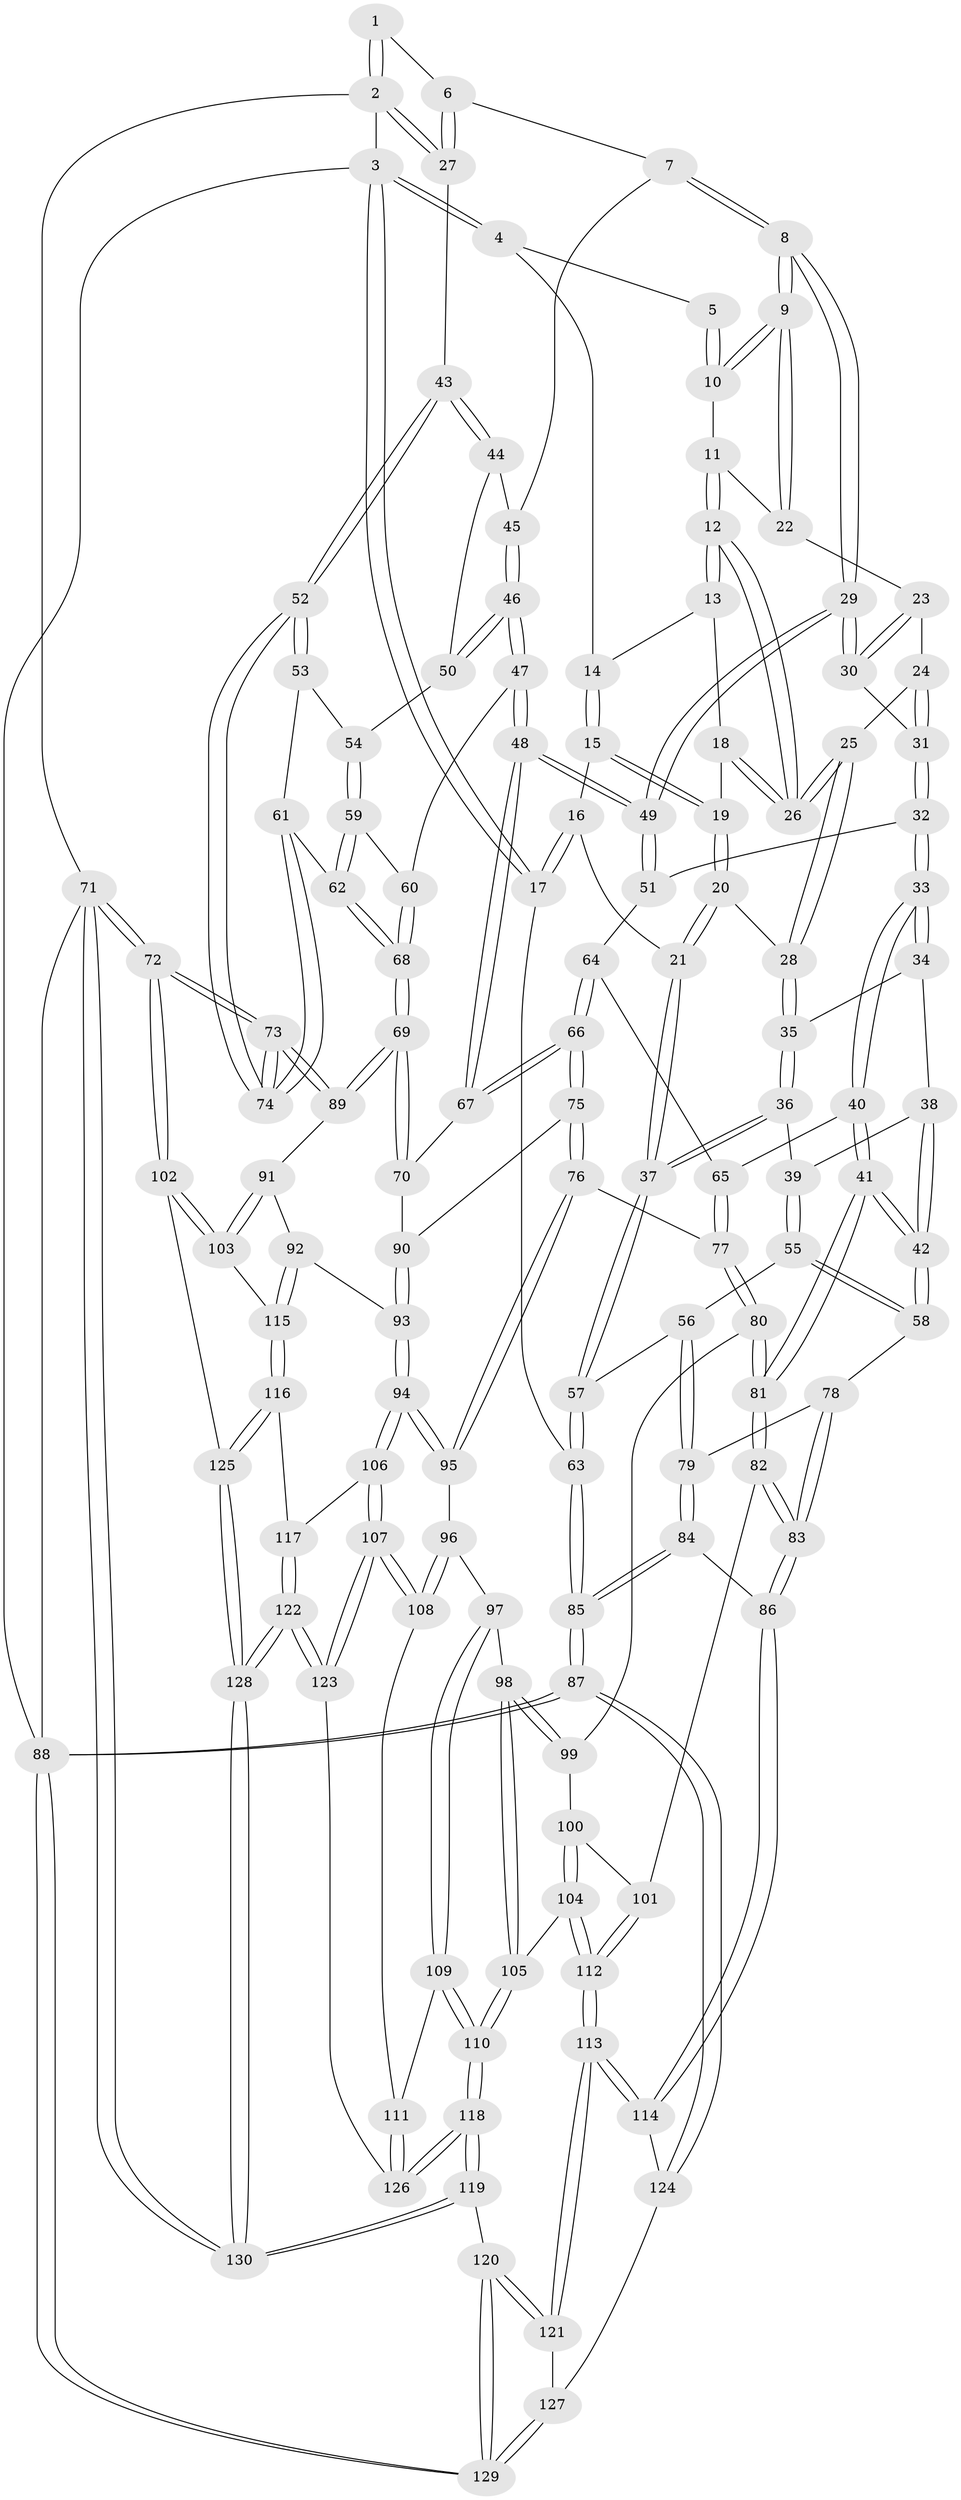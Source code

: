 // Generated by graph-tools (version 1.1) at 2025/27/03/15/25 16:27:57]
// undirected, 130 vertices, 322 edges
graph export_dot {
graph [start="1"]
  node [color=gray90,style=filled];
  1 [pos="+0.7208264873484168+0"];
  2 [pos="+1+0"];
  3 [pos="+0+0"];
  4 [pos="+0.26895367183039526+0"];
  5 [pos="+0.5895502707923312+0"];
  6 [pos="+0.7849388093847267+0.1031102479749639"];
  7 [pos="+0.7582310573488251+0.2145114997228746"];
  8 [pos="+0.75482288102399+0.2161565023512976"];
  9 [pos="+0.700494138668961+0.18852354141719468"];
  10 [pos="+0.5409780378896647+0.06685663517102776"];
  11 [pos="+0.5222273213281363+0.07917562006266278"];
  12 [pos="+0.42132454003658276+0.13475188014861644"];
  13 [pos="+0.32404936685326713+0"];
  14 [pos="+0.27005441554812115+0"];
  15 [pos="+0.17448964145341628+0.0684774737818896"];
  16 [pos="+0.12905300717559715+0.0783132282835132"];
  17 [pos="+0+0"];
  18 [pos="+0.2614123848423633+0.16589388439971778"];
  19 [pos="+0.21298852332417767+0.17511353795557824"];
  20 [pos="+0.2025245527875749+0.19622915569483684"];
  21 [pos="+0+0.2928014813026305"];
  22 [pos="+0.5508750316262704+0.1987873933769975"];
  23 [pos="+0.4773218886700473+0.22578555759722316"];
  24 [pos="+0.4251588188887925+0.2155085378413462"];
  25 [pos="+0.4110905814152121+0.18979440204745593"];
  26 [pos="+0.4086705762086343+0.17892322483028833"];
  27 [pos="+1+0"];
  28 [pos="+0.2549727579556954+0.297818680072665"];
  29 [pos="+0.6777897027766879+0.32774079531088846"];
  30 [pos="+0.6385356494259169+0.3226962224250199"];
  31 [pos="+0.41943591242128275+0.36652859978194025"];
  32 [pos="+0.4058997898338896+0.39210712329520564"];
  33 [pos="+0.3891768222927689+0.4004036275992929"];
  34 [pos="+0.2640429190557686+0.3173184992124723"];
  35 [pos="+0.25494194841872386+0.3041090996204446"];
  36 [pos="+0.10139698739457514+0.3679212729321873"];
  37 [pos="+0+0.2962833521848514"];
  38 [pos="+0.23863344921430077+0.3787518671212428"];
  39 [pos="+0.14088967125664156+0.41496670920257955"];
  40 [pos="+0.32054891228791854+0.4993053859833536"];
  41 [pos="+0.29826176916882463+0.5157355594793321"];
  42 [pos="+0.2828656250099121+0.512782759786029"];
  43 [pos="+1+0.21359865126426172"];
  44 [pos="+0.9127165849898018+0.26868429857128956"];
  45 [pos="+0.8153826228630388+0.23785611405162835"];
  46 [pos="+0.8353906367591712+0.4620272525415201"];
  47 [pos="+0.8289824457475027+0.4682129046304786"];
  48 [pos="+0.6798412549201653+0.4667567808096572"];
  49 [pos="+0.6747973774181261+0.41647585422606287"];
  50 [pos="+0.9085608657709203+0.4183826473440428"];
  51 [pos="+0.43424060832551153+0.41380618534798286"];
  52 [pos="+1+0.3767519691316231"];
  53 [pos="+0.9698164317201885+0.45282396354197135"];
  54 [pos="+0.9358307608206813+0.44811460128706737"];
  55 [pos="+0.14454889793762635+0.42182003695966314"];
  56 [pos="+0.07349896201447642+0.5476135338783609"];
  57 [pos="+0+0.303991937302311"];
  58 [pos="+0.23703699989603375+0.5114497015066033"];
  59 [pos="+0.9205480897658103+0.5163565996540734"];
  60 [pos="+0.8493876199595408+0.5004076341854437"];
  61 [pos="+0.9958508283485701+0.5750647522921112"];
  62 [pos="+0.9360123452798251+0.5515607856093958"];
  63 [pos="+0+0.29995656902683915"];
  64 [pos="+0.47450665543639337+0.4588978943433814"];
  65 [pos="+0.45285086484117965+0.5638859190900926"];
  66 [pos="+0.6372842632444351+0.5545799351511078"];
  67 [pos="+0.6538685777581472+0.5424001366375685"];
  68 [pos="+0.8437915672014009+0.6001939401460469"];
  69 [pos="+0.8158248549490059+0.6375378353512559"];
  70 [pos="+0.7722914678817406+0.6124778976171396"];
  71 [pos="+1+1"];
  72 [pos="+1+0.7839090248932132"];
  73 [pos="+1+0.7295126840556999"];
  74 [pos="+1+0.7279352402641366"];
  75 [pos="+0.6137154634838539+0.5884417550202931"];
  76 [pos="+0.5894057343290287+0.616511286473629"];
  77 [pos="+0.4764943661667731+0.5910873335618836"];
  78 [pos="+0.19035278347431284+0.5482009269278789"];
  79 [pos="+0.07958697828084509+0.5598191078751141"];
  80 [pos="+0.3472958094345761+0.6729808794132355"];
  81 [pos="+0.32526949833274355+0.6691430480781851"];
  82 [pos="+0.28203787458325946+0.7125157194347495"];
  83 [pos="+0.15435850210476798+0.7480359947895732"];
  84 [pos="+0.04203261382195827+0.6823083303998883"];
  85 [pos="+0+0.6982578704061961"];
  86 [pos="+0.15283077395669267+0.7489954970777577"];
  87 [pos="+0+0.8721214915340583"];
  88 [pos="+0+1"];
  89 [pos="+0.8422483107218217+0.699586799058474"];
  90 [pos="+0.7133684716905284+0.7042791095741364"];
  91 [pos="+0.8340031947146167+0.7129377058111036"];
  92 [pos="+0.7954787864907631+0.7509785546040761"];
  93 [pos="+0.7605850801123891+0.7672217265608615"];
  94 [pos="+0.7169846025584439+0.7986464419436226"];
  95 [pos="+0.575796857519536+0.6774095988344332"];
  96 [pos="+0.5422761205138125+0.71990203110446"];
  97 [pos="+0.5309987035496662+0.7273493091399504"];
  98 [pos="+0.5004135035746864+0.7376744841371836"];
  99 [pos="+0.3914928289767868+0.7011150011949373"];
  100 [pos="+0.3939548845940696+0.7978000098882747"];
  101 [pos="+0.3186785514067525+0.7857598671935035"];
  102 [pos="+0.9472766435369638+0.860034456771466"];
  103 [pos="+0.8822496551166666+0.8203295076959922"];
  104 [pos="+0.4135958944952243+0.8189940778527218"];
  105 [pos="+0.45113552339570423+0.8213471660210159"];
  106 [pos="+0.7161269080988293+0.8014321599598977"];
  107 [pos="+0.6754656730030613+0.8480474648028122"];
  108 [pos="+0.598395409638362+0.8142762162630195"];
  109 [pos="+0.5405873561089847+0.8518419780699737"];
  110 [pos="+0.4649713152522184+0.8696750371457149"];
  111 [pos="+0.5651037065938389+0.8719188643977226"];
  112 [pos="+0.32994946762843624+0.881244443009708"];
  113 [pos="+0.30117942010647064+0.9775508790968038"];
  114 [pos="+0.15229544257182093+0.7555882366544848"];
  115 [pos="+0.8347803273737491+0.8628392903271908"];
  116 [pos="+0.8331365270926003+0.9163740636157504"];
  117 [pos="+0.7501510003660491+0.8463537250594085"];
  118 [pos="+0.41880553308497465+1"];
  119 [pos="+0.3963536634898225+1"];
  120 [pos="+0.35469630390761+1"];
  121 [pos="+0.3241618395761098+1"];
  122 [pos="+0.7398353836908877+0.9674777603685919"];
  123 [pos="+0.6575921676881283+0.9086394904292869"];
  124 [pos="+0.06744605100986217+0.8929312661556574"];
  125 [pos="+0.8403942114561943+0.9363424264524628"];
  126 [pos="+0.5921481064108369+0.9379022378747975"];
  127 [pos="+0.07236015421894378+0.9026643440343206"];
  128 [pos="+0.8169238660692614+1"];
  129 [pos="+0+1"];
  130 [pos="+0.8829490138640952+1"];
  1 -- 2;
  1 -- 2;
  1 -- 6;
  2 -- 3;
  2 -- 27;
  2 -- 27;
  2 -- 71;
  3 -- 4;
  3 -- 4;
  3 -- 17;
  3 -- 17;
  3 -- 88;
  4 -- 5;
  4 -- 14;
  5 -- 10;
  5 -- 10;
  6 -- 7;
  6 -- 27;
  6 -- 27;
  7 -- 8;
  7 -- 8;
  7 -- 45;
  8 -- 9;
  8 -- 9;
  8 -- 29;
  8 -- 29;
  9 -- 10;
  9 -- 10;
  9 -- 22;
  9 -- 22;
  10 -- 11;
  11 -- 12;
  11 -- 12;
  11 -- 22;
  12 -- 13;
  12 -- 13;
  12 -- 26;
  12 -- 26;
  13 -- 14;
  13 -- 18;
  14 -- 15;
  14 -- 15;
  15 -- 16;
  15 -- 19;
  15 -- 19;
  16 -- 17;
  16 -- 17;
  16 -- 21;
  17 -- 63;
  18 -- 19;
  18 -- 26;
  18 -- 26;
  19 -- 20;
  19 -- 20;
  20 -- 21;
  20 -- 21;
  20 -- 28;
  21 -- 37;
  21 -- 37;
  22 -- 23;
  23 -- 24;
  23 -- 30;
  23 -- 30;
  24 -- 25;
  24 -- 31;
  24 -- 31;
  25 -- 26;
  25 -- 26;
  25 -- 28;
  25 -- 28;
  27 -- 43;
  28 -- 35;
  28 -- 35;
  29 -- 30;
  29 -- 30;
  29 -- 49;
  29 -- 49;
  30 -- 31;
  31 -- 32;
  31 -- 32;
  32 -- 33;
  32 -- 33;
  32 -- 51;
  33 -- 34;
  33 -- 34;
  33 -- 40;
  33 -- 40;
  34 -- 35;
  34 -- 38;
  35 -- 36;
  35 -- 36;
  36 -- 37;
  36 -- 37;
  36 -- 39;
  37 -- 57;
  37 -- 57;
  38 -- 39;
  38 -- 42;
  38 -- 42;
  39 -- 55;
  39 -- 55;
  40 -- 41;
  40 -- 41;
  40 -- 65;
  41 -- 42;
  41 -- 42;
  41 -- 81;
  41 -- 81;
  42 -- 58;
  42 -- 58;
  43 -- 44;
  43 -- 44;
  43 -- 52;
  43 -- 52;
  44 -- 45;
  44 -- 50;
  45 -- 46;
  45 -- 46;
  46 -- 47;
  46 -- 47;
  46 -- 50;
  46 -- 50;
  47 -- 48;
  47 -- 48;
  47 -- 60;
  48 -- 49;
  48 -- 49;
  48 -- 67;
  48 -- 67;
  49 -- 51;
  49 -- 51;
  50 -- 54;
  51 -- 64;
  52 -- 53;
  52 -- 53;
  52 -- 74;
  52 -- 74;
  53 -- 54;
  53 -- 61;
  54 -- 59;
  54 -- 59;
  55 -- 56;
  55 -- 58;
  55 -- 58;
  56 -- 57;
  56 -- 79;
  56 -- 79;
  57 -- 63;
  57 -- 63;
  58 -- 78;
  59 -- 60;
  59 -- 62;
  59 -- 62;
  60 -- 68;
  60 -- 68;
  61 -- 62;
  61 -- 74;
  61 -- 74;
  62 -- 68;
  62 -- 68;
  63 -- 85;
  63 -- 85;
  64 -- 65;
  64 -- 66;
  64 -- 66;
  65 -- 77;
  65 -- 77;
  66 -- 67;
  66 -- 67;
  66 -- 75;
  66 -- 75;
  67 -- 70;
  68 -- 69;
  68 -- 69;
  69 -- 70;
  69 -- 70;
  69 -- 89;
  69 -- 89;
  70 -- 90;
  71 -- 72;
  71 -- 72;
  71 -- 130;
  71 -- 130;
  71 -- 88;
  72 -- 73;
  72 -- 73;
  72 -- 102;
  72 -- 102;
  73 -- 74;
  73 -- 74;
  73 -- 89;
  73 -- 89;
  75 -- 76;
  75 -- 76;
  75 -- 90;
  76 -- 77;
  76 -- 95;
  76 -- 95;
  77 -- 80;
  77 -- 80;
  78 -- 79;
  78 -- 83;
  78 -- 83;
  79 -- 84;
  79 -- 84;
  80 -- 81;
  80 -- 81;
  80 -- 99;
  81 -- 82;
  81 -- 82;
  82 -- 83;
  82 -- 83;
  82 -- 101;
  83 -- 86;
  83 -- 86;
  84 -- 85;
  84 -- 85;
  84 -- 86;
  85 -- 87;
  85 -- 87;
  86 -- 114;
  86 -- 114;
  87 -- 88;
  87 -- 88;
  87 -- 124;
  87 -- 124;
  88 -- 129;
  88 -- 129;
  89 -- 91;
  90 -- 93;
  90 -- 93;
  91 -- 92;
  91 -- 103;
  91 -- 103;
  92 -- 93;
  92 -- 115;
  92 -- 115;
  93 -- 94;
  93 -- 94;
  94 -- 95;
  94 -- 95;
  94 -- 106;
  94 -- 106;
  95 -- 96;
  96 -- 97;
  96 -- 108;
  96 -- 108;
  97 -- 98;
  97 -- 109;
  97 -- 109;
  98 -- 99;
  98 -- 99;
  98 -- 105;
  98 -- 105;
  99 -- 100;
  100 -- 101;
  100 -- 104;
  100 -- 104;
  101 -- 112;
  101 -- 112;
  102 -- 103;
  102 -- 103;
  102 -- 125;
  103 -- 115;
  104 -- 105;
  104 -- 112;
  104 -- 112;
  105 -- 110;
  105 -- 110;
  106 -- 107;
  106 -- 107;
  106 -- 117;
  107 -- 108;
  107 -- 108;
  107 -- 123;
  107 -- 123;
  108 -- 111;
  109 -- 110;
  109 -- 110;
  109 -- 111;
  110 -- 118;
  110 -- 118;
  111 -- 126;
  111 -- 126;
  112 -- 113;
  112 -- 113;
  113 -- 114;
  113 -- 114;
  113 -- 121;
  113 -- 121;
  114 -- 124;
  115 -- 116;
  115 -- 116;
  116 -- 117;
  116 -- 125;
  116 -- 125;
  117 -- 122;
  117 -- 122;
  118 -- 119;
  118 -- 119;
  118 -- 126;
  118 -- 126;
  119 -- 120;
  119 -- 130;
  119 -- 130;
  120 -- 121;
  120 -- 121;
  120 -- 129;
  120 -- 129;
  121 -- 127;
  122 -- 123;
  122 -- 123;
  122 -- 128;
  122 -- 128;
  123 -- 126;
  124 -- 127;
  125 -- 128;
  125 -- 128;
  127 -- 129;
  127 -- 129;
  128 -- 130;
  128 -- 130;
}
